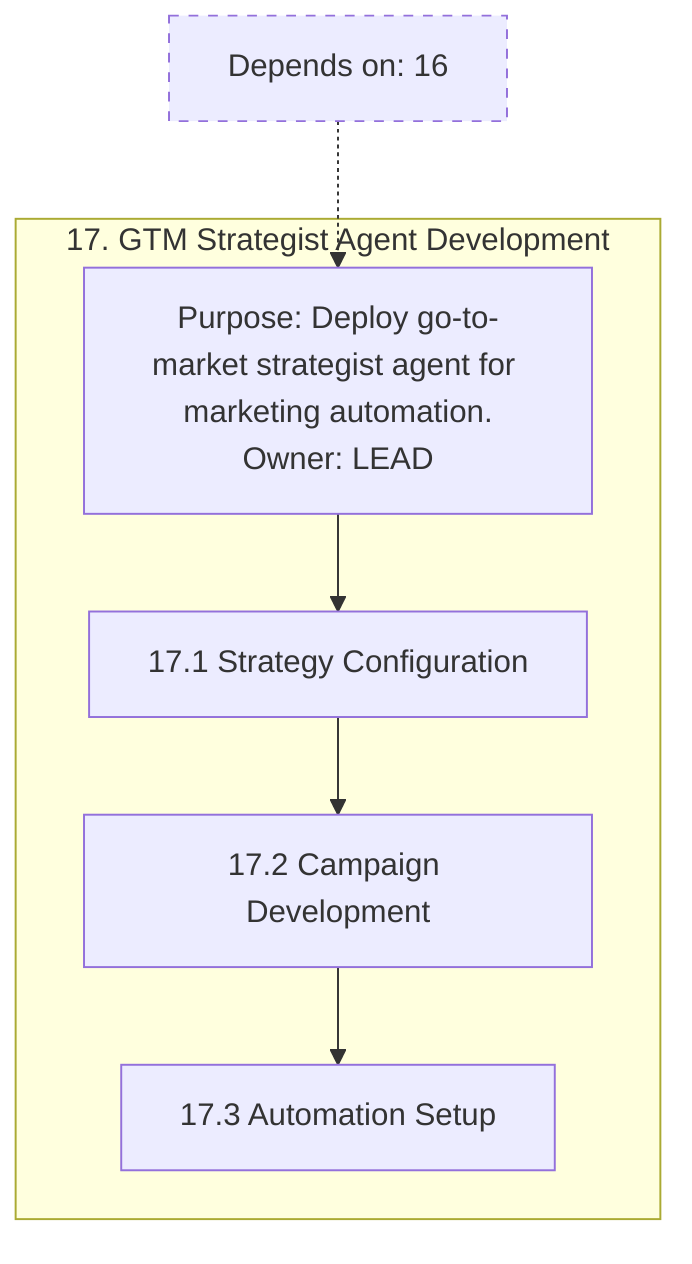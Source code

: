 flowchart TB
%% Stage 17 Detail
subgraph S17["17. GTM Strategist Agent Development"]
  S17_root["Purpose: Deploy go-to-market strategist agent for marketing automation.
Owner: LEAD"]
  S17_A["17.1 Strategy Configuration"]
  S17_B["17.2 Campaign Development"]
  S17_C["17.3 Automation Setup"]
  S17_root --> S17_A --> S17_B --> S17_C
end
classDef dep stroke-dasharray: 5 5;
D17["Depends on: 16"]:::dep -.-> S17_root